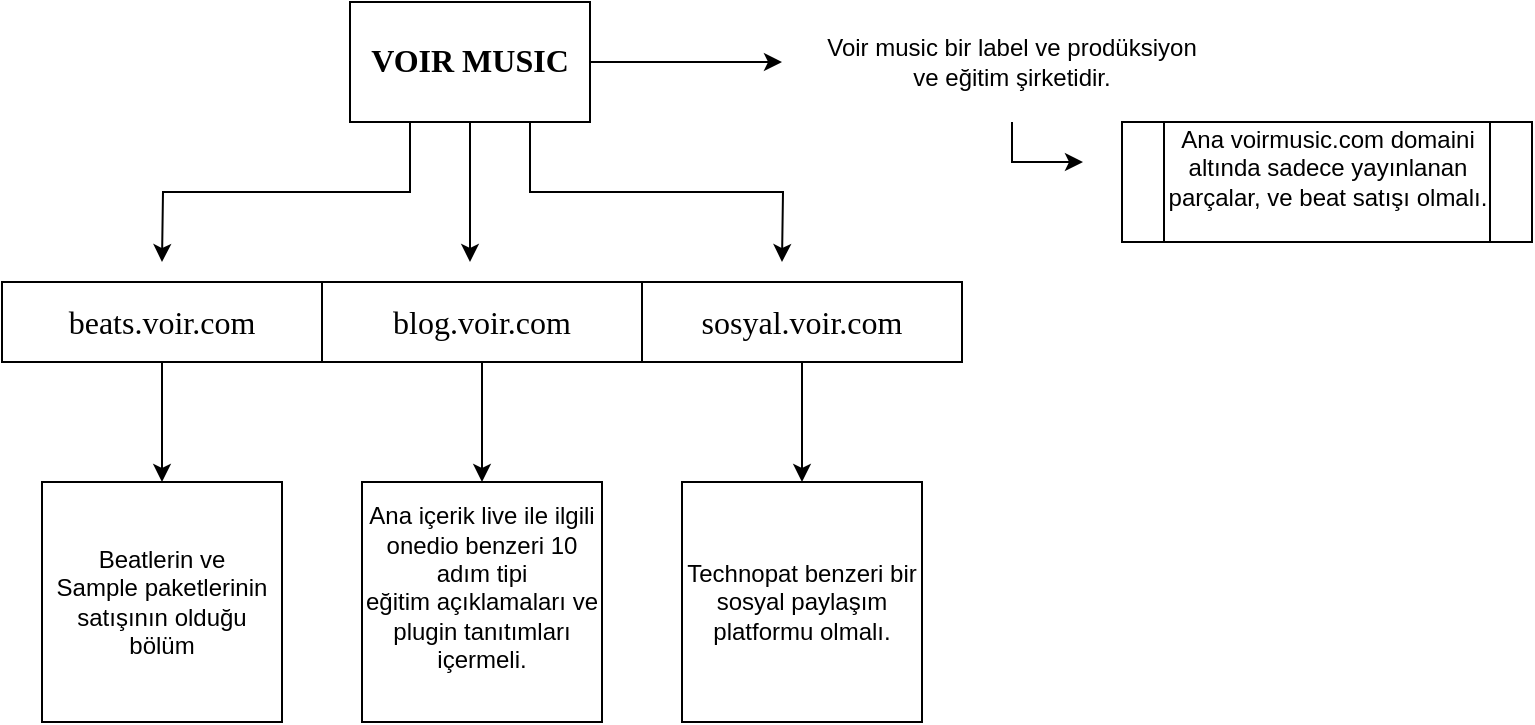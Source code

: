 <mxfile version="14.1.2" type="github">
  <diagram id="B1b2-litNjeocKd0ld5g" name="Planlama">
    <mxGraphModel dx="942" dy="593" grid="1" gridSize="10" guides="1" tooltips="1" connect="1" arrows="1" fold="1" page="1" pageScale="1" pageWidth="827" pageHeight="1169" math="0" shadow="0">
      <root>
        <mxCell id="0" />
        <mxCell id="1" parent="0" />
        <mxCell id="LADKeKZNyARkBL02Adeu-2" style="edgeStyle=orthogonalEdgeStyle;rounded=0;orthogonalLoop=1;jettySize=auto;html=1;" edge="1" parent="1" source="LADKeKZNyARkBL02Adeu-1">
          <mxGeometry relative="1" as="geometry">
            <mxPoint x="570" y="80" as="targetPoint" />
          </mxGeometry>
        </mxCell>
        <mxCell id="LADKeKZNyARkBL02Adeu-9" style="edgeStyle=orthogonalEdgeStyle;rounded=0;orthogonalLoop=1;jettySize=auto;html=1;fontFamily=Tahoma;fontSize=16;" edge="1" parent="1" source="LADKeKZNyARkBL02Adeu-1">
          <mxGeometry relative="1" as="geometry">
            <mxPoint x="414" y="180" as="targetPoint" />
          </mxGeometry>
        </mxCell>
        <mxCell id="LADKeKZNyARkBL02Adeu-10" style="edgeStyle=orthogonalEdgeStyle;rounded=0;orthogonalLoop=1;jettySize=auto;html=1;exitX=0.25;exitY=1;exitDx=0;exitDy=0;fontFamily=Tahoma;fontSize=16;" edge="1" parent="1" source="LADKeKZNyARkBL02Adeu-1">
          <mxGeometry relative="1" as="geometry">
            <mxPoint x="260" y="180" as="targetPoint" />
          </mxGeometry>
        </mxCell>
        <mxCell id="LADKeKZNyARkBL02Adeu-11" style="edgeStyle=orthogonalEdgeStyle;rounded=0;orthogonalLoop=1;jettySize=auto;html=1;exitX=0.75;exitY=1;exitDx=0;exitDy=0;fontFamily=Tahoma;fontSize=16;" edge="1" parent="1" source="LADKeKZNyARkBL02Adeu-1">
          <mxGeometry relative="1" as="geometry">
            <mxPoint x="570" y="180" as="targetPoint" />
          </mxGeometry>
        </mxCell>
        <mxCell id="LADKeKZNyARkBL02Adeu-1" value="&lt;div style=&quot;font-size: 16px;&quot;&gt;VOIR MUSIC&lt;/div&gt;&lt;div style=&quot;font-size: 16px;&quot;&gt;&lt;br style=&quot;font-size: 16px;&quot;&gt;&lt;/div&gt;" style="rounded=0;whiteSpace=wrap;html=1;fontStyle=1;fontFamily=Tahoma;fontSize=16;verticalAlign=bottom;" vertex="1" parent="1">
          <mxGeometry x="354" y="50" width="120" height="60" as="geometry" />
        </mxCell>
        <mxCell id="LADKeKZNyARkBL02Adeu-5" style="edgeStyle=orthogonalEdgeStyle;rounded=0;orthogonalLoop=1;jettySize=auto;html=1;" edge="1" parent="1" source="LADKeKZNyARkBL02Adeu-3">
          <mxGeometry relative="1" as="geometry">
            <mxPoint x="720" y="130" as="targetPoint" />
          </mxGeometry>
        </mxCell>
        <mxCell id="LADKeKZNyARkBL02Adeu-3" value="Voir music bir label ve prodüksiyon ve eğitim şirketidir. " style="text;html=1;strokeColor=none;fillColor=none;align=center;verticalAlign=middle;whiteSpace=wrap;rounded=0;" vertex="1" parent="1">
          <mxGeometry x="590" y="50" width="190" height="60" as="geometry" />
        </mxCell>
        <mxCell id="LADKeKZNyARkBL02Adeu-4" value="&lt;div&gt;Ana voirmusic.com domaini altında sadece yayınlanan parçalar, ve beat satışı olmalı.&lt;/div&gt;&lt;div&gt;&lt;br&gt;&lt;/div&gt;" style="shape=process;whiteSpace=wrap;html=1;backgroundOutline=1;" vertex="1" parent="1">
          <mxGeometry x="740" y="110" width="205" height="60" as="geometry" />
        </mxCell>
        <mxCell id="LADKeKZNyARkBL02Adeu-19" style="edgeStyle=orthogonalEdgeStyle;rounded=0;orthogonalLoop=1;jettySize=auto;html=1;fontFamily=Tahoma;fontSize=16;" edge="1" parent="1" source="LADKeKZNyARkBL02Adeu-12" target="LADKeKZNyARkBL02Adeu-20">
          <mxGeometry relative="1" as="geometry">
            <mxPoint x="260" y="280" as="targetPoint" />
          </mxGeometry>
        </mxCell>
        <mxCell id="LADKeKZNyARkBL02Adeu-12" value="&lt;div&gt;beats.voir.com&lt;/div&gt;" style="rounded=0;whiteSpace=wrap;html=1;fontFamily=Tahoma;fontSize=16;" vertex="1" parent="1">
          <mxGeometry x="180" y="190" width="160" height="40" as="geometry" />
        </mxCell>
        <mxCell id="LADKeKZNyARkBL02Adeu-15" style="edgeStyle=orthogonalEdgeStyle;rounded=0;orthogonalLoop=1;jettySize=auto;html=1;fontFamily=Tahoma;fontSize=16;" edge="1" parent="1" source="LADKeKZNyARkBL02Adeu-13" target="LADKeKZNyARkBL02Adeu-16">
          <mxGeometry relative="1" as="geometry">
            <mxPoint x="420" y="270" as="targetPoint" />
          </mxGeometry>
        </mxCell>
        <mxCell id="LADKeKZNyARkBL02Adeu-13" value="blog.voir.com" style="rounded=0;whiteSpace=wrap;html=1;fontFamily=Tahoma;fontSize=16;" vertex="1" parent="1">
          <mxGeometry x="340" y="190" width="160" height="40" as="geometry" />
        </mxCell>
        <mxCell id="LADKeKZNyARkBL02Adeu-17" style="edgeStyle=orthogonalEdgeStyle;rounded=0;orthogonalLoop=1;jettySize=auto;html=1;fontFamily=Tahoma;fontSize=16;" edge="1" parent="1" source="LADKeKZNyARkBL02Adeu-14" target="LADKeKZNyARkBL02Adeu-18">
          <mxGeometry relative="1" as="geometry">
            <mxPoint x="580" y="290" as="targetPoint" />
          </mxGeometry>
        </mxCell>
        <mxCell id="LADKeKZNyARkBL02Adeu-14" value="sosyal.voir.com" style="rounded=0;whiteSpace=wrap;html=1;fontFamily=Tahoma;fontSize=16;" vertex="1" parent="1">
          <mxGeometry x="500" y="190" width="160" height="40" as="geometry" />
        </mxCell>
        <mxCell id="LADKeKZNyARkBL02Adeu-16" value="&lt;div&gt;Ana içerik live ile ilgili onedio benzeri 10 adım tipi &lt;br&gt;&lt;/div&gt;&lt;div&gt;eğitim açıklamaları ve plugin tanıtımları içermeli.&lt;/div&gt;&lt;div&gt;&lt;br&gt;&lt;/div&gt;" style="whiteSpace=wrap;html=1;aspect=fixed;" vertex="1" parent="1">
          <mxGeometry x="360" y="290" width="120" height="120" as="geometry" />
        </mxCell>
        <mxCell id="LADKeKZNyARkBL02Adeu-18" value="&lt;div&gt;Technopat benzeri bir sosyal paylaşım platformu olmalı.&lt;/div&gt;" style="whiteSpace=wrap;html=1;aspect=fixed;" vertex="1" parent="1">
          <mxGeometry x="520" y="290" width="120" height="120" as="geometry" />
        </mxCell>
        <mxCell id="LADKeKZNyARkBL02Adeu-20" value="&lt;div&gt;Beatlerin ve &lt;br&gt;&lt;/div&gt;&lt;div&gt;Sample paketlerinin satışının olduğu bölüm&lt;/div&gt;" style="whiteSpace=wrap;html=1;aspect=fixed;" vertex="1" parent="1">
          <mxGeometry x="200" y="290" width="120" height="120" as="geometry" />
        </mxCell>
      </root>
    </mxGraphModel>
  </diagram>
</mxfile>
